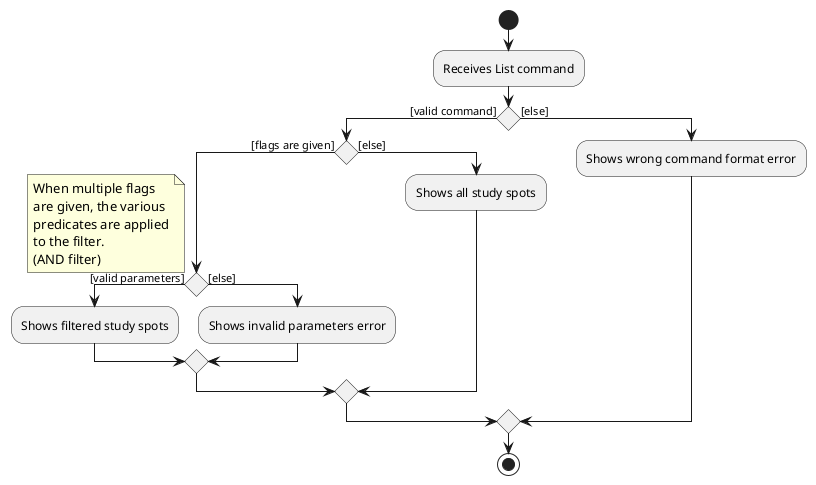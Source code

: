 @startuml

start
:Receives List command;
if () then ([valid command])
    if () then ([flags are given])
        if () then ([valid parameters])
        note left
            When multiple flags
            are given, the various
            predicates are applied
            to the filter.
            (AND filter)
            end note
            :Shows filtered study spots;
        else ([else])
            :Shows invalid parameters error;
        endif
    else ([else])
        :Shows all study spots;
    endif
else ([else])
    :Shows wrong command format error;
endif

stop

@enduml
